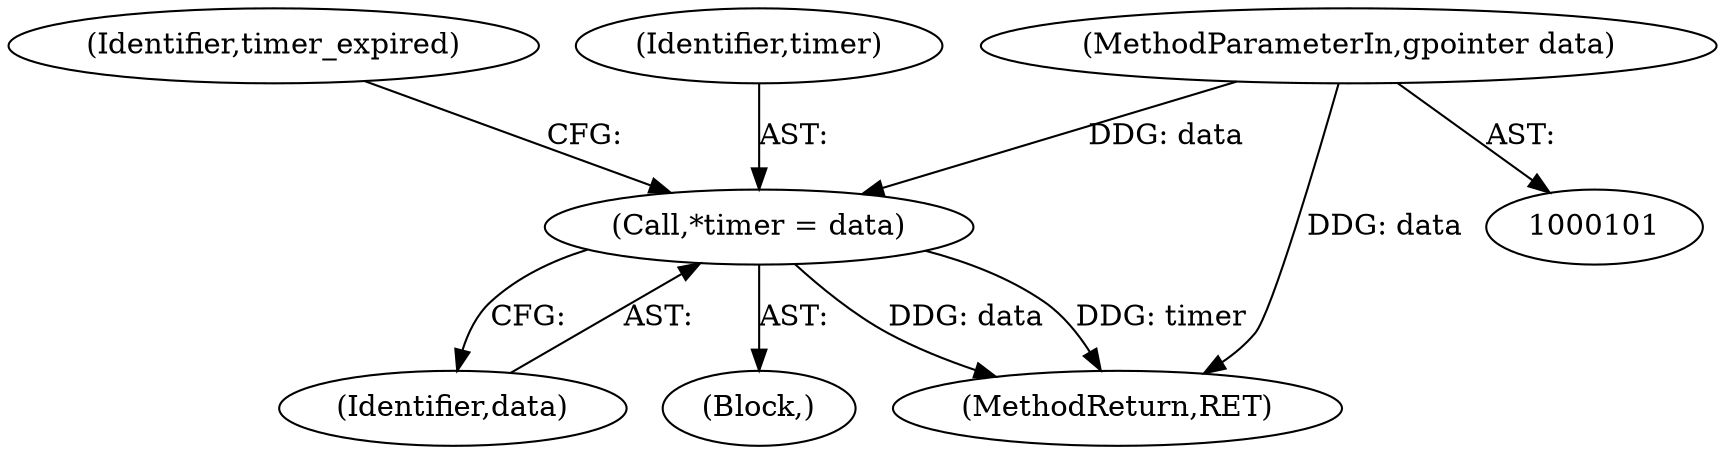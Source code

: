 digraph "1_pacemaker_564f7cc2a51dcd2f28ab12a13394f31be5aa3c93_8@pointer" {
"1000105" [label="(Call,*timer = data)"];
"1000102" [label="(MethodParameterIn,gpointer data)"];
"1000107" [label="(Identifier,data)"];
"1000109" [label="(Identifier,timer_expired)"];
"1000105" [label="(Call,*timer = data)"];
"1000103" [label="(Block,)"];
"1000106" [label="(Identifier,timer)"];
"1000102" [label="(MethodParameterIn,gpointer data)"];
"1000121" [label="(MethodReturn,RET)"];
"1000105" -> "1000103"  [label="AST: "];
"1000105" -> "1000107"  [label="CFG: "];
"1000106" -> "1000105"  [label="AST: "];
"1000107" -> "1000105"  [label="AST: "];
"1000109" -> "1000105"  [label="CFG: "];
"1000105" -> "1000121"  [label="DDG: data"];
"1000105" -> "1000121"  [label="DDG: timer"];
"1000102" -> "1000105"  [label="DDG: data"];
"1000102" -> "1000101"  [label="AST: "];
"1000102" -> "1000121"  [label="DDG: data"];
}
